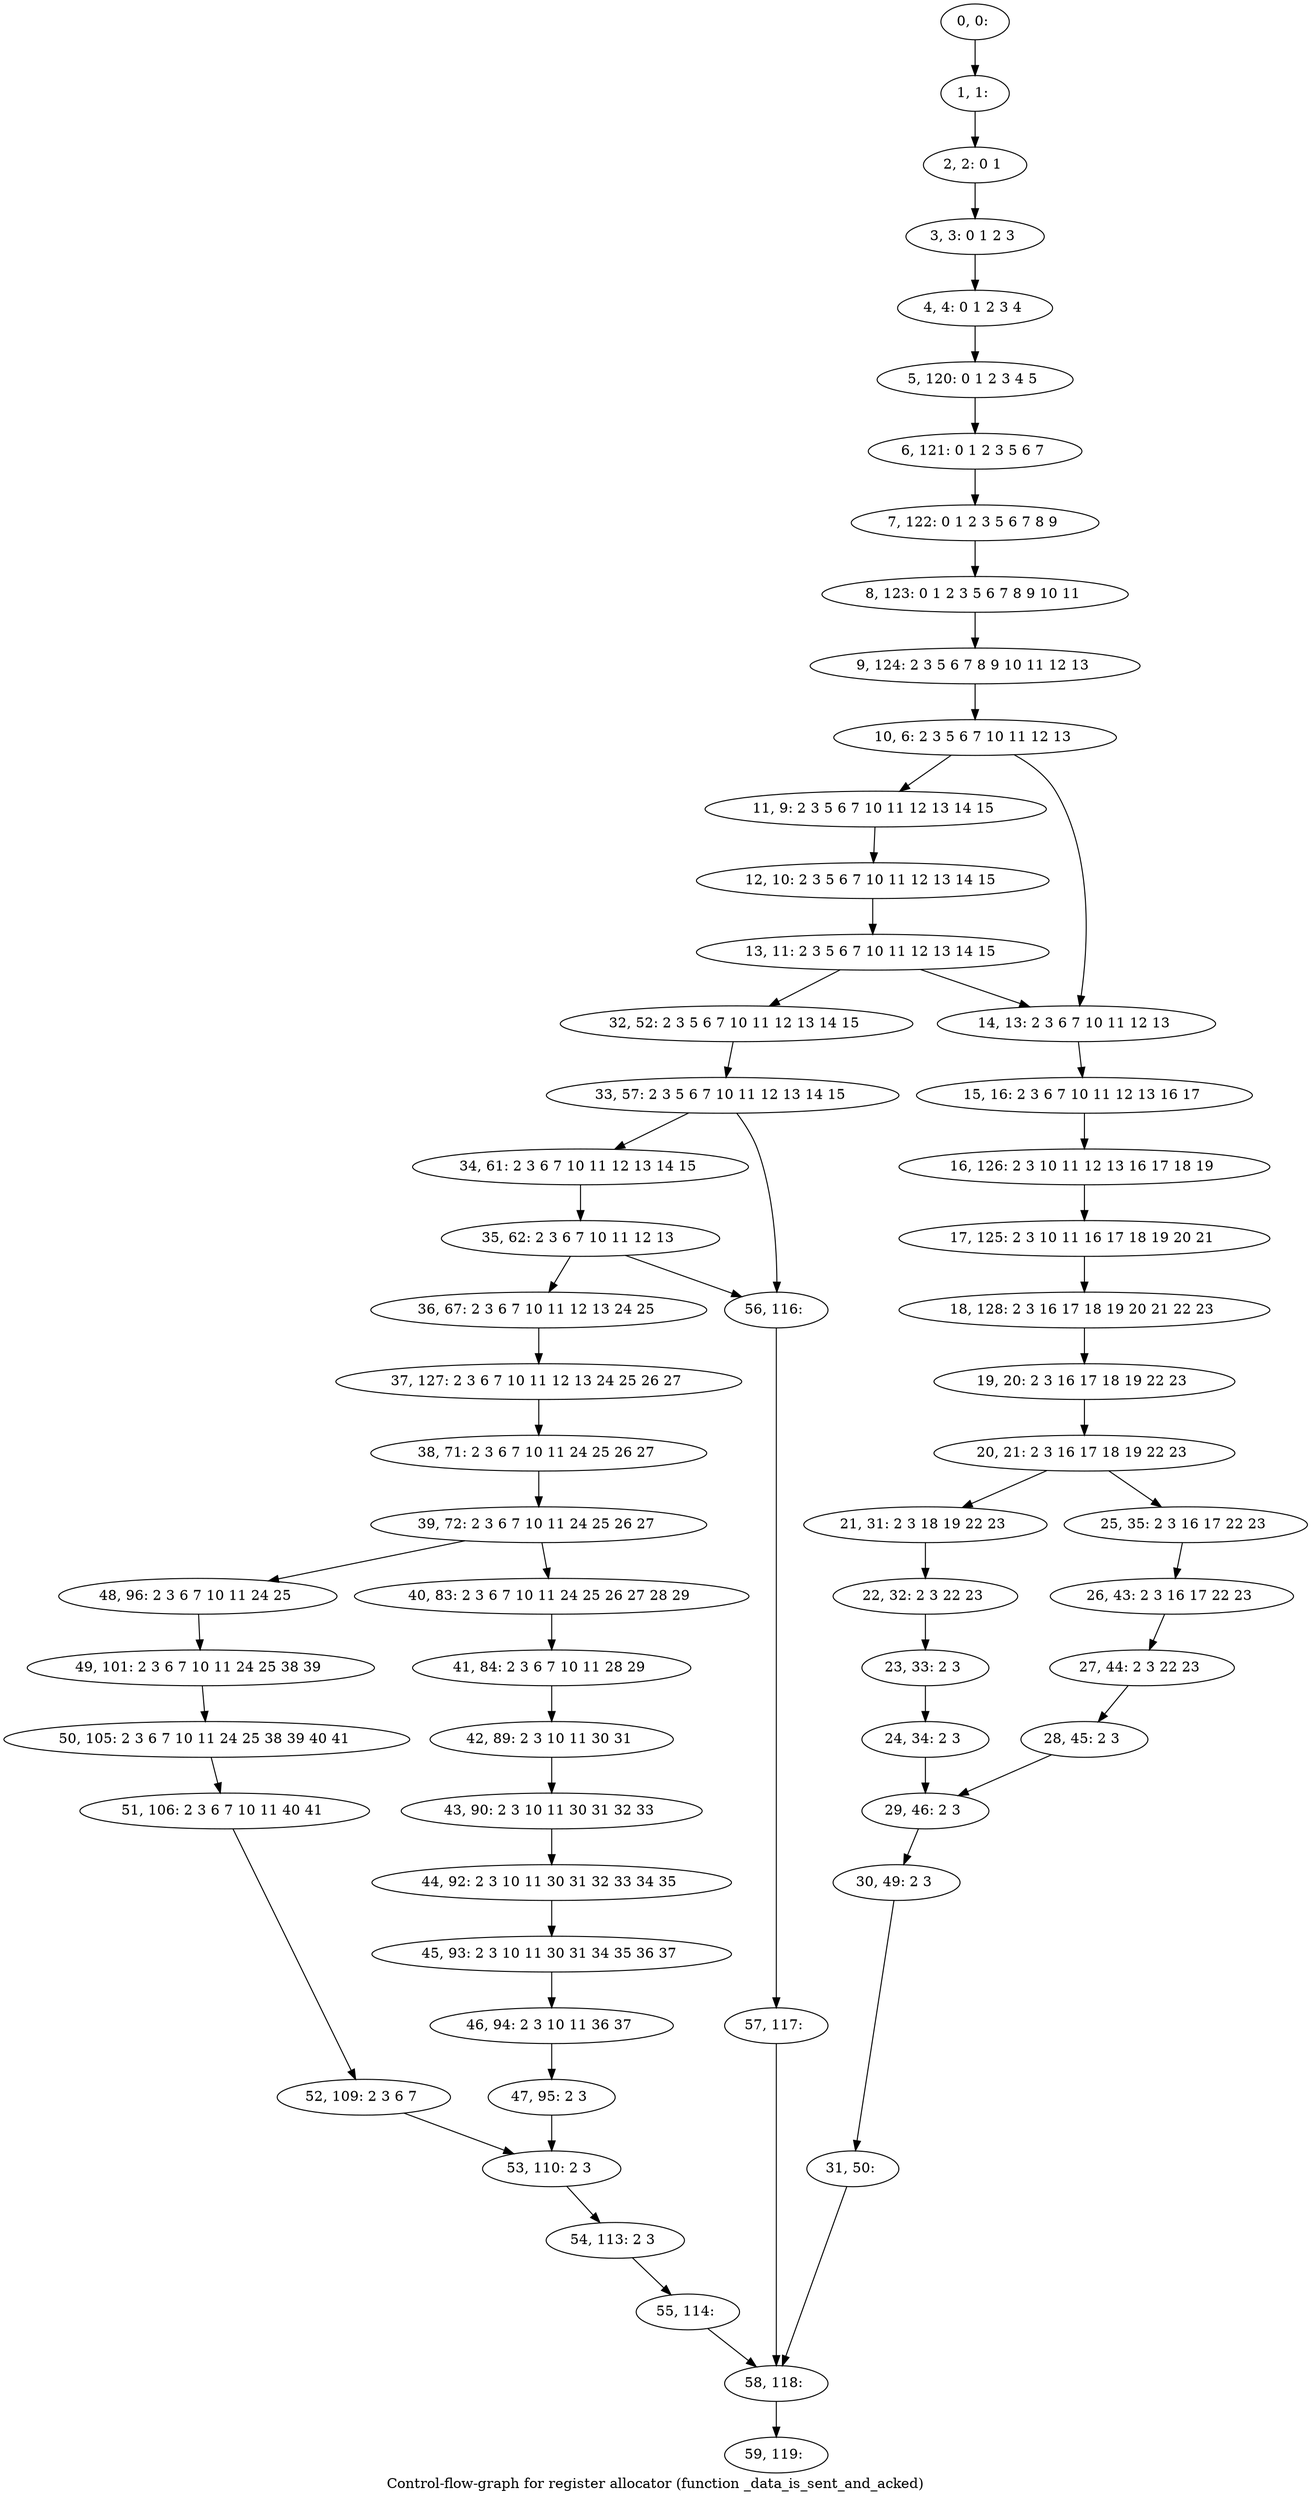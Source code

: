 digraph G {
graph [label="Control-flow-graph for register allocator (function _data_is_sent_and_acked)"]
0[label="0, 0: "];
1[label="1, 1: "];
2[label="2, 2: 0 1 "];
3[label="3, 3: 0 1 2 3 "];
4[label="4, 4: 0 1 2 3 4 "];
5[label="5, 120: 0 1 2 3 4 5 "];
6[label="6, 121: 0 1 2 3 5 6 7 "];
7[label="7, 122: 0 1 2 3 5 6 7 8 9 "];
8[label="8, 123: 0 1 2 3 5 6 7 8 9 10 11 "];
9[label="9, 124: 2 3 5 6 7 8 9 10 11 12 13 "];
10[label="10, 6: 2 3 5 6 7 10 11 12 13 "];
11[label="11, 9: 2 3 5 6 7 10 11 12 13 14 15 "];
12[label="12, 10: 2 3 5 6 7 10 11 12 13 14 15 "];
13[label="13, 11: 2 3 5 6 7 10 11 12 13 14 15 "];
14[label="14, 13: 2 3 6 7 10 11 12 13 "];
15[label="15, 16: 2 3 6 7 10 11 12 13 16 17 "];
16[label="16, 126: 2 3 10 11 12 13 16 17 18 19 "];
17[label="17, 125: 2 3 10 11 16 17 18 19 20 21 "];
18[label="18, 128: 2 3 16 17 18 19 20 21 22 23 "];
19[label="19, 20: 2 3 16 17 18 19 22 23 "];
20[label="20, 21: 2 3 16 17 18 19 22 23 "];
21[label="21, 31: 2 3 18 19 22 23 "];
22[label="22, 32: 2 3 22 23 "];
23[label="23, 33: 2 3 "];
24[label="24, 34: 2 3 "];
25[label="25, 35: 2 3 16 17 22 23 "];
26[label="26, 43: 2 3 16 17 22 23 "];
27[label="27, 44: 2 3 22 23 "];
28[label="28, 45: 2 3 "];
29[label="29, 46: 2 3 "];
30[label="30, 49: 2 3 "];
31[label="31, 50: "];
32[label="32, 52: 2 3 5 6 7 10 11 12 13 14 15 "];
33[label="33, 57: 2 3 5 6 7 10 11 12 13 14 15 "];
34[label="34, 61: 2 3 6 7 10 11 12 13 14 15 "];
35[label="35, 62: 2 3 6 7 10 11 12 13 "];
36[label="36, 67: 2 3 6 7 10 11 12 13 24 25 "];
37[label="37, 127: 2 3 6 7 10 11 12 13 24 25 26 27 "];
38[label="38, 71: 2 3 6 7 10 11 24 25 26 27 "];
39[label="39, 72: 2 3 6 7 10 11 24 25 26 27 "];
40[label="40, 83: 2 3 6 7 10 11 24 25 26 27 28 29 "];
41[label="41, 84: 2 3 6 7 10 11 28 29 "];
42[label="42, 89: 2 3 10 11 30 31 "];
43[label="43, 90: 2 3 10 11 30 31 32 33 "];
44[label="44, 92: 2 3 10 11 30 31 32 33 34 35 "];
45[label="45, 93: 2 3 10 11 30 31 34 35 36 37 "];
46[label="46, 94: 2 3 10 11 36 37 "];
47[label="47, 95: 2 3 "];
48[label="48, 96: 2 3 6 7 10 11 24 25 "];
49[label="49, 101: 2 3 6 7 10 11 24 25 38 39 "];
50[label="50, 105: 2 3 6 7 10 11 24 25 38 39 40 41 "];
51[label="51, 106: 2 3 6 7 10 11 40 41 "];
52[label="52, 109: 2 3 6 7 "];
53[label="53, 110: 2 3 "];
54[label="54, 113: 2 3 "];
55[label="55, 114: "];
56[label="56, 116: "];
57[label="57, 117: "];
58[label="58, 118: "];
59[label="59, 119: "];
0->1 ;
1->2 ;
2->3 ;
3->4 ;
4->5 ;
5->6 ;
6->7 ;
7->8 ;
8->9 ;
9->10 ;
10->11 ;
10->14 ;
11->12 ;
12->13 ;
13->14 ;
13->32 ;
14->15 ;
15->16 ;
16->17 ;
17->18 ;
18->19 ;
19->20 ;
20->21 ;
20->25 ;
21->22 ;
22->23 ;
23->24 ;
24->29 ;
25->26 ;
26->27 ;
27->28 ;
28->29 ;
29->30 ;
30->31 ;
31->58 ;
32->33 ;
33->34 ;
33->56 ;
34->35 ;
35->36 ;
35->56 ;
36->37 ;
37->38 ;
38->39 ;
39->40 ;
39->48 ;
40->41 ;
41->42 ;
42->43 ;
43->44 ;
44->45 ;
45->46 ;
46->47 ;
47->53 ;
48->49 ;
49->50 ;
50->51 ;
51->52 ;
52->53 ;
53->54 ;
54->55 ;
55->58 ;
56->57 ;
57->58 ;
58->59 ;
}
